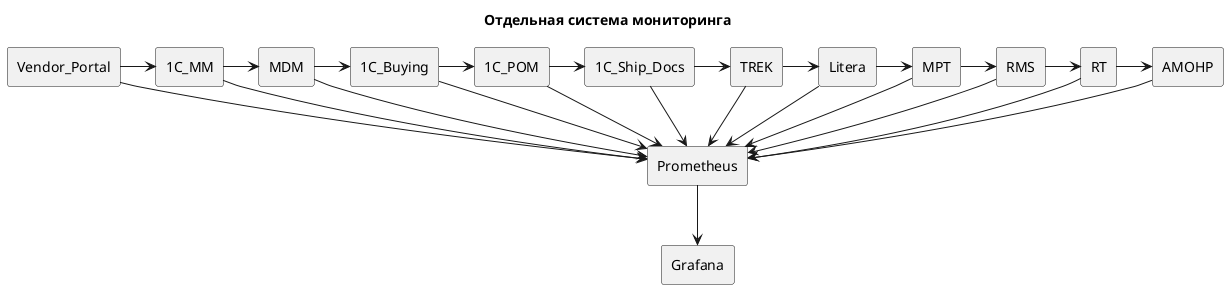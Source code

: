 @startuml test
title Отдельная система мониторинга

'Источники данных
agent MDM as ob3
agent 1С_MM as ob2
agent Vendor_Portal as ob1
agent 1С_Buying as ob4
agent 1С_POM as ob5
agent 1C_Ship_Docs as ob6
agent TREK as ob7
agent Litera as ob8
agent MPT as ob9
agent RMS as ob10
agent RT as ob11
agent AMOHP as ob12

rectangle Prometheus
rectangle Grafana

ob1 -right-> ob2 
ob2 -right-> ob3
ob3 -right-> ob4
ob4 -right-> ob5
ob5 -right-> ob6
ob6 -right-> ob7
ob7 -right-> ob8
ob8 -right-> ob9
ob9 -right-> ob10
ob10 -right-> ob11
ob11 -right-> ob12 

ob1 --> Prometheus
ob2 --> Prometheus
ob3 --> Prometheus
ob4 --> Prometheus
ob5 --> Prometheus
ob6 --> Prometheus
ob7 --> Prometheus
ob8 --> Prometheus
ob9 --> Prometheus
ob10 --> Prometheus
ob11 --> Prometheus
ob12 --> Prometheus

Prometheus --> Grafana

@enduml


